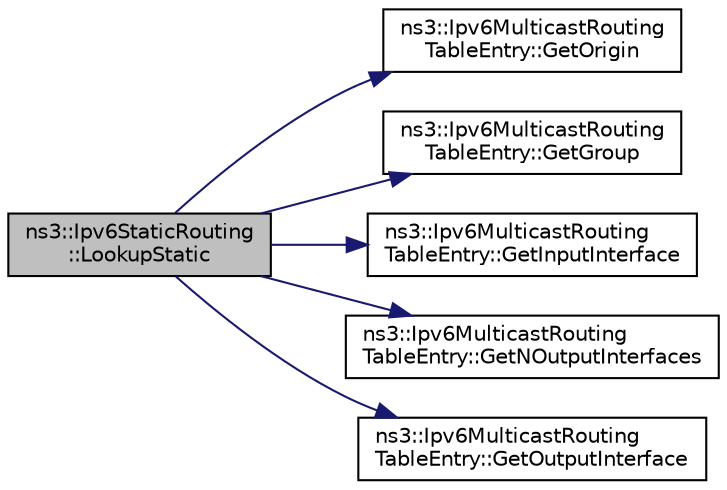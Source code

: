 digraph "ns3::Ipv6StaticRouting::LookupStatic"
{
  edge [fontname="Helvetica",fontsize="10",labelfontname="Helvetica",labelfontsize="10"];
  node [fontname="Helvetica",fontsize="10",shape=record];
  rankdir="LR";
  Node1 [label="ns3::Ipv6StaticRouting\l::LookupStatic",height=0.2,width=0.4,color="black", fillcolor="grey75", style="filled", fontcolor="black"];
  Node1 -> Node2 [color="midnightblue",fontsize="10",style="solid"];
  Node2 [label="ns3::Ipv6MulticastRouting\lTableEntry::GetOrigin",height=0.2,width=0.4,color="black", fillcolor="white", style="filled",URL="$d7/dbe/classns3_1_1Ipv6MulticastRoutingTableEntry.html#aa30d1a56c0d0d38609ce5daa8b926f41",tooltip="Get the source of this route. "];
  Node1 -> Node3 [color="midnightblue",fontsize="10",style="solid"];
  Node3 [label="ns3::Ipv6MulticastRouting\lTableEntry::GetGroup",height=0.2,width=0.4,color="black", fillcolor="white", style="filled",URL="$d7/dbe/classns3_1_1Ipv6MulticastRoutingTableEntry.html#ac3809c68585c66d7034459565edf906d",tooltip="Get the group. "];
  Node1 -> Node4 [color="midnightblue",fontsize="10",style="solid"];
  Node4 [label="ns3::Ipv6MulticastRouting\lTableEntry::GetInputInterface",height=0.2,width=0.4,color="black", fillcolor="white", style="filled",URL="$d7/dbe/classns3_1_1Ipv6MulticastRoutingTableEntry.html#a32003fd1ce03a5a1c8be81f255dbb932",tooltip="Get the input interface address. "];
  Node1 -> Node5 [color="midnightblue",fontsize="10",style="solid"];
  Node5 [label="ns3::Ipv6MulticastRouting\lTableEntry::GetNOutputInterfaces",height=0.2,width=0.4,color="black", fillcolor="white", style="filled",URL="$d7/dbe/classns3_1_1Ipv6MulticastRoutingTableEntry.html#aa1d6f5fb4b219cd83b40920e35416009",tooltip="Get the number of output interfaces of this route. "];
  Node1 -> Node6 [color="midnightblue",fontsize="10",style="solid"];
  Node6 [label="ns3::Ipv6MulticastRouting\lTableEntry::GetOutputInterface",height=0.2,width=0.4,color="black", fillcolor="white", style="filled",URL="$d7/dbe/classns3_1_1Ipv6MulticastRoutingTableEntry.html#a77880208422b716127e743fb3478413b",tooltip="Get a specified output interface. "];
}
